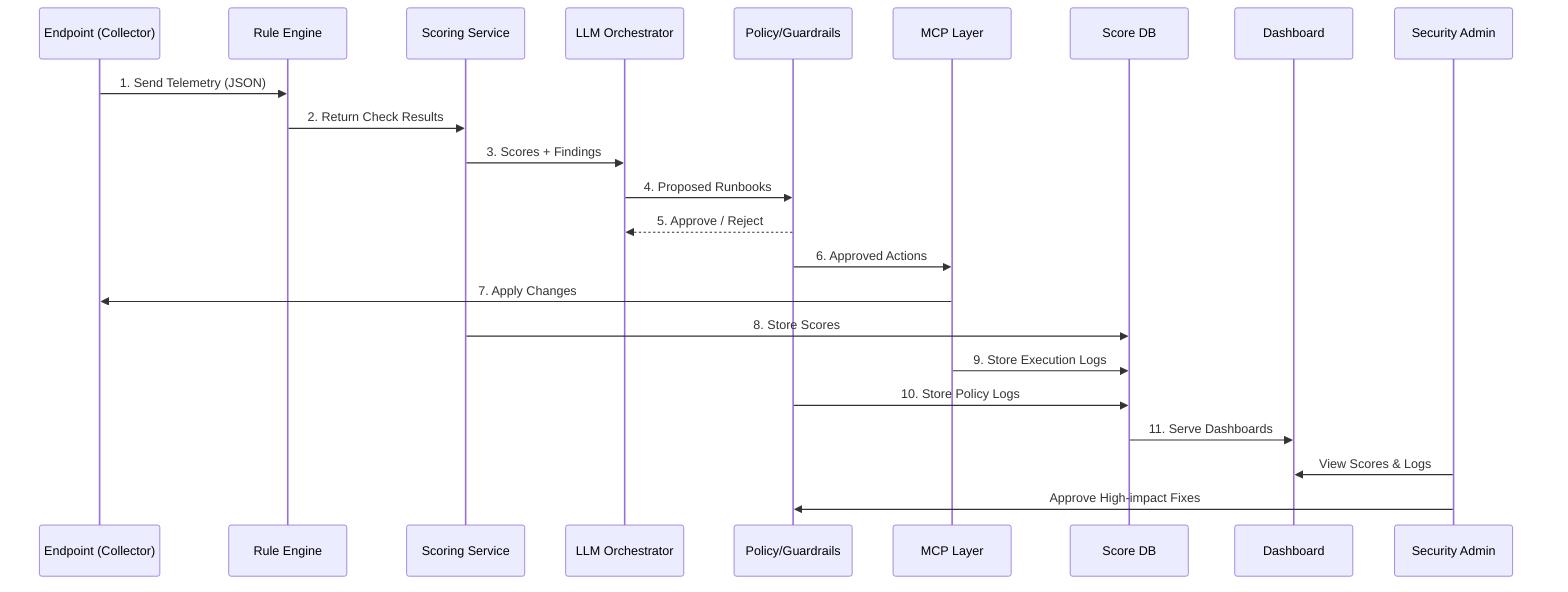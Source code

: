 sequenceDiagram
    participant EP as Endpoint (Collector)
    participant RE as Rule Engine
    participant SC as Scoring Service
    participant LLM as LLM Orchestrator
    participant POL as Policy/Guardrails
    participant MCP as MCP Layer
    participant DB as Score DB
    participant UI as Dashboard
    participant ADM as Security Admin

    EP->>RE: 1. Send Telemetry (JSON)
    RE->>SC: 2. Return Check Results
    SC->>LLM: 3. Scores + Findings
    LLM->>POL: 4. Proposed Runbooks
    POL-->>LLM: 5. Approve / Reject
    POL->>MCP: 6. Approved Actions
    MCP->>EP: 7. Apply Changes
    SC->>DB: 8. Store Scores
    MCP->>DB: 9. Store Execution Logs
    POL->>DB: 10. Store Policy Logs
    DB->>UI: 11. Serve Dashboards
    ADM->>UI: View Scores & Logs
    ADM->>POL: Approve High-impact Fixes